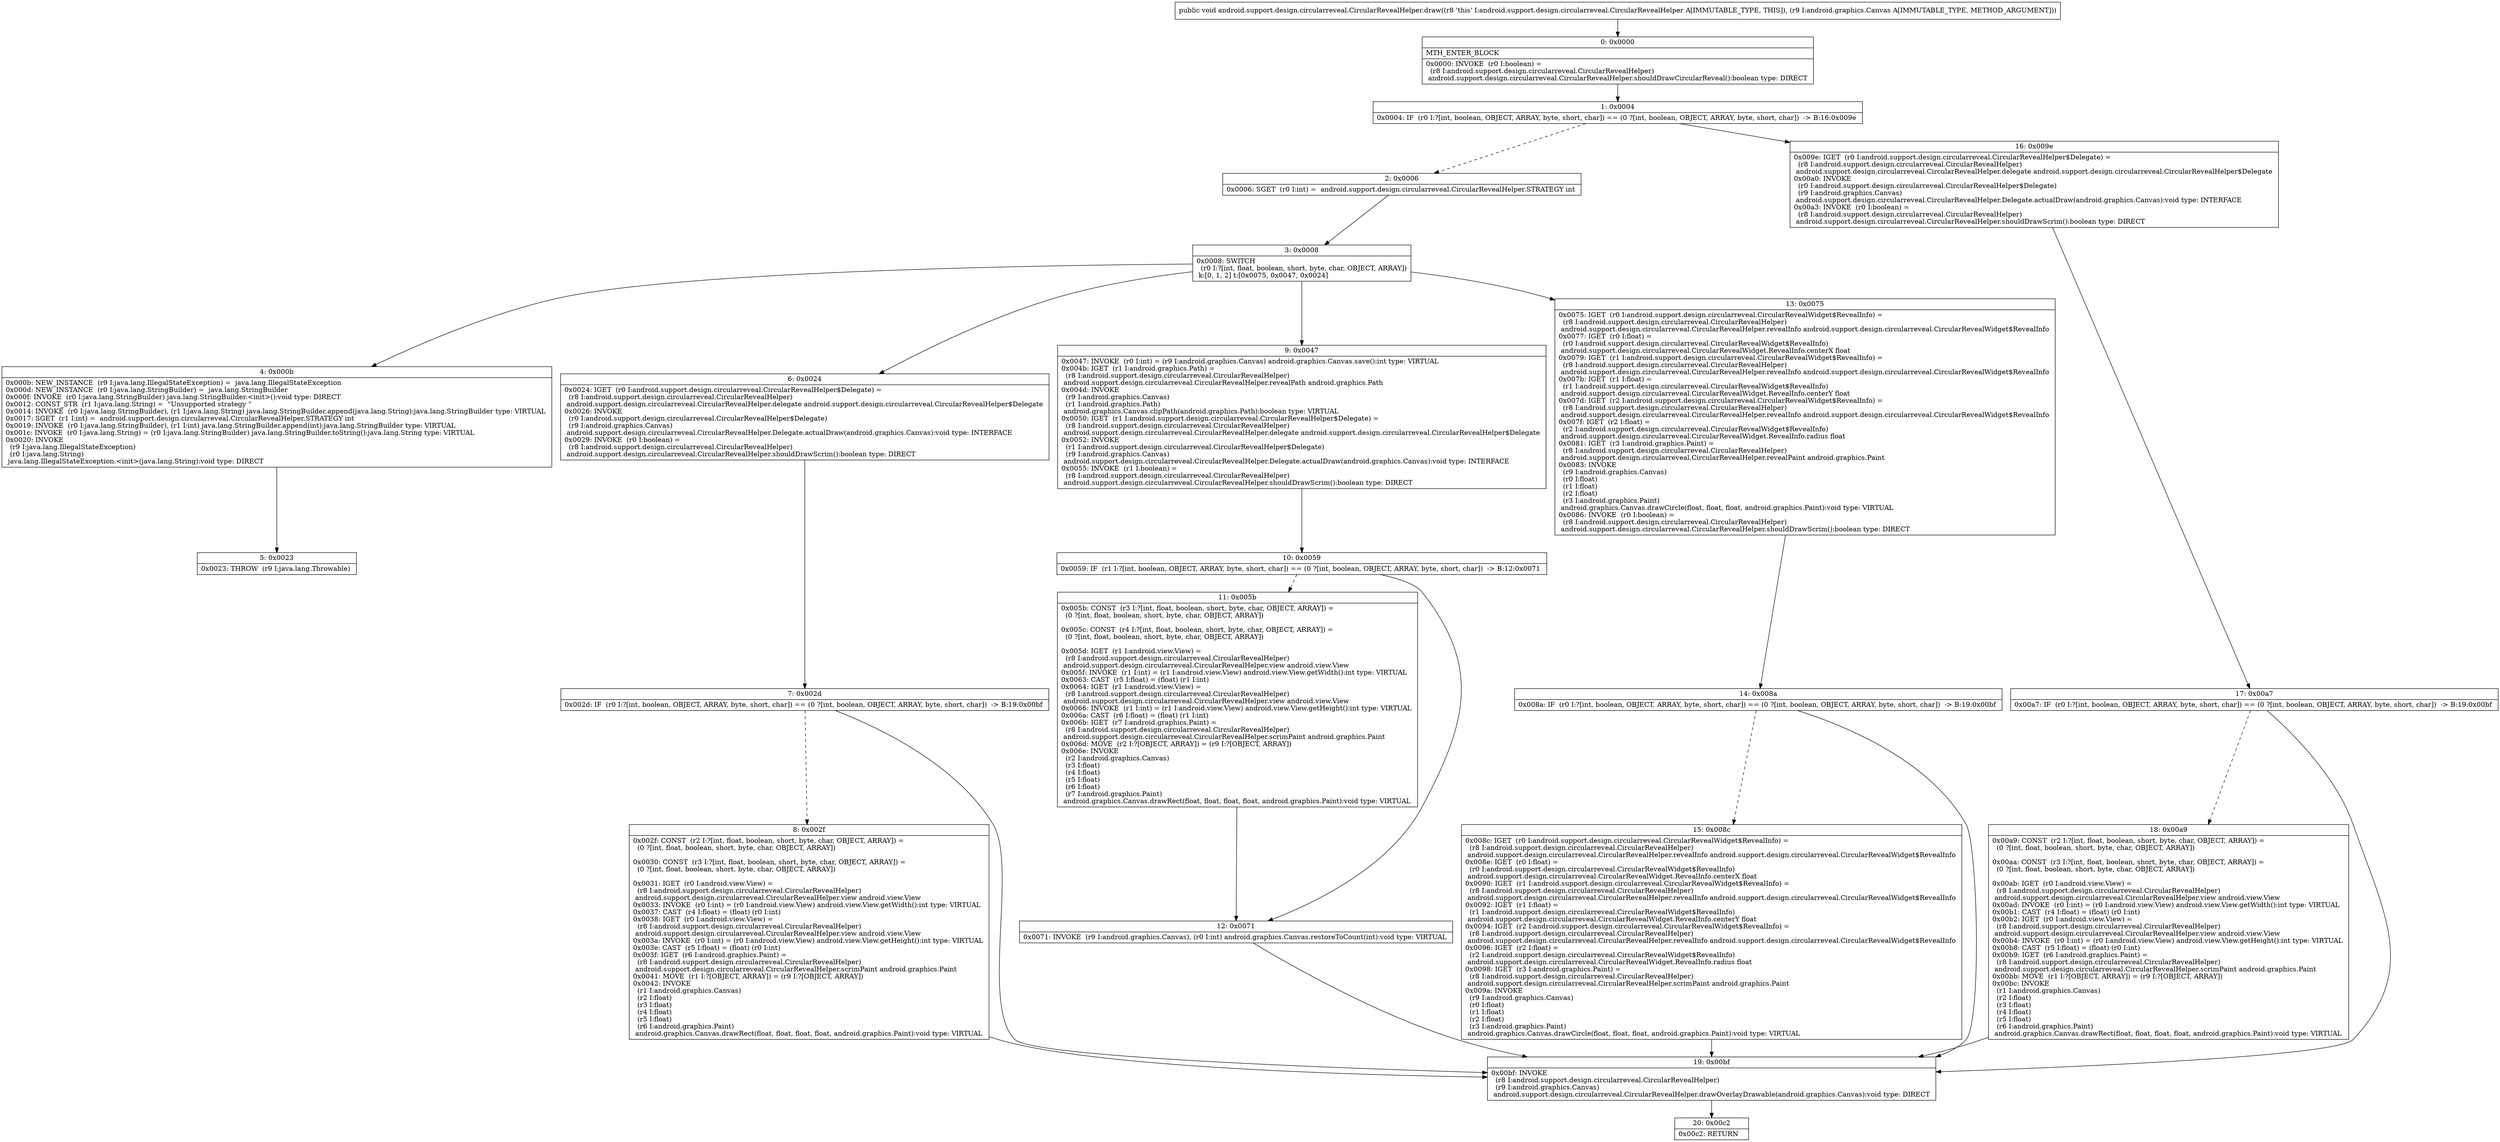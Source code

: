 digraph "CFG forandroid.support.design.circularreveal.CircularRevealHelper.draw(Landroid\/graphics\/Canvas;)V" {
Node_0 [shape=record,label="{0\:\ 0x0000|MTH_ENTER_BLOCK\l|0x0000: INVOKE  (r0 I:boolean) = \l  (r8 I:android.support.design.circularreveal.CircularRevealHelper)\l android.support.design.circularreveal.CircularRevealHelper.shouldDrawCircularReveal():boolean type: DIRECT \l}"];
Node_1 [shape=record,label="{1\:\ 0x0004|0x0004: IF  (r0 I:?[int, boolean, OBJECT, ARRAY, byte, short, char]) == (0 ?[int, boolean, OBJECT, ARRAY, byte, short, char])  \-\> B:16:0x009e \l}"];
Node_2 [shape=record,label="{2\:\ 0x0006|0x0006: SGET  (r0 I:int) =  android.support.design.circularreveal.CircularRevealHelper.STRATEGY int \l}"];
Node_3 [shape=record,label="{3\:\ 0x0008|0x0008: SWITCH  \l  (r0 I:?[int, float, boolean, short, byte, char, OBJECT, ARRAY])\l k:[0, 1, 2] t:[0x0075, 0x0047, 0x0024] \l}"];
Node_4 [shape=record,label="{4\:\ 0x000b|0x000b: NEW_INSTANCE  (r9 I:java.lang.IllegalStateException) =  java.lang.IllegalStateException \l0x000d: NEW_INSTANCE  (r0 I:java.lang.StringBuilder) =  java.lang.StringBuilder \l0x000f: INVOKE  (r0 I:java.lang.StringBuilder) java.lang.StringBuilder.\<init\>():void type: DIRECT \l0x0012: CONST_STR  (r1 I:java.lang.String) =  \"Unsupported strategy \" \l0x0014: INVOKE  (r0 I:java.lang.StringBuilder), (r1 I:java.lang.String) java.lang.StringBuilder.append(java.lang.String):java.lang.StringBuilder type: VIRTUAL \l0x0017: SGET  (r1 I:int) =  android.support.design.circularreveal.CircularRevealHelper.STRATEGY int \l0x0019: INVOKE  (r0 I:java.lang.StringBuilder), (r1 I:int) java.lang.StringBuilder.append(int):java.lang.StringBuilder type: VIRTUAL \l0x001c: INVOKE  (r0 I:java.lang.String) = (r0 I:java.lang.StringBuilder) java.lang.StringBuilder.toString():java.lang.String type: VIRTUAL \l0x0020: INVOKE  \l  (r9 I:java.lang.IllegalStateException)\l  (r0 I:java.lang.String)\l java.lang.IllegalStateException.\<init\>(java.lang.String):void type: DIRECT \l}"];
Node_5 [shape=record,label="{5\:\ 0x0023|0x0023: THROW  (r9 I:java.lang.Throwable) \l}"];
Node_6 [shape=record,label="{6\:\ 0x0024|0x0024: IGET  (r0 I:android.support.design.circularreveal.CircularRevealHelper$Delegate) = \l  (r8 I:android.support.design.circularreveal.CircularRevealHelper)\l android.support.design.circularreveal.CircularRevealHelper.delegate android.support.design.circularreveal.CircularRevealHelper$Delegate \l0x0026: INVOKE  \l  (r0 I:android.support.design.circularreveal.CircularRevealHelper$Delegate)\l  (r9 I:android.graphics.Canvas)\l android.support.design.circularreveal.CircularRevealHelper.Delegate.actualDraw(android.graphics.Canvas):void type: INTERFACE \l0x0029: INVOKE  (r0 I:boolean) = \l  (r8 I:android.support.design.circularreveal.CircularRevealHelper)\l android.support.design.circularreveal.CircularRevealHelper.shouldDrawScrim():boolean type: DIRECT \l}"];
Node_7 [shape=record,label="{7\:\ 0x002d|0x002d: IF  (r0 I:?[int, boolean, OBJECT, ARRAY, byte, short, char]) == (0 ?[int, boolean, OBJECT, ARRAY, byte, short, char])  \-\> B:19:0x00bf \l}"];
Node_8 [shape=record,label="{8\:\ 0x002f|0x002f: CONST  (r2 I:?[int, float, boolean, short, byte, char, OBJECT, ARRAY]) = \l  (0 ?[int, float, boolean, short, byte, char, OBJECT, ARRAY])\l \l0x0030: CONST  (r3 I:?[int, float, boolean, short, byte, char, OBJECT, ARRAY]) = \l  (0 ?[int, float, boolean, short, byte, char, OBJECT, ARRAY])\l \l0x0031: IGET  (r0 I:android.view.View) = \l  (r8 I:android.support.design.circularreveal.CircularRevealHelper)\l android.support.design.circularreveal.CircularRevealHelper.view android.view.View \l0x0033: INVOKE  (r0 I:int) = (r0 I:android.view.View) android.view.View.getWidth():int type: VIRTUAL \l0x0037: CAST  (r4 I:float) = (float) (r0 I:int) \l0x0038: IGET  (r0 I:android.view.View) = \l  (r8 I:android.support.design.circularreveal.CircularRevealHelper)\l android.support.design.circularreveal.CircularRevealHelper.view android.view.View \l0x003a: INVOKE  (r0 I:int) = (r0 I:android.view.View) android.view.View.getHeight():int type: VIRTUAL \l0x003e: CAST  (r5 I:float) = (float) (r0 I:int) \l0x003f: IGET  (r6 I:android.graphics.Paint) = \l  (r8 I:android.support.design.circularreveal.CircularRevealHelper)\l android.support.design.circularreveal.CircularRevealHelper.scrimPaint android.graphics.Paint \l0x0041: MOVE  (r1 I:?[OBJECT, ARRAY]) = (r9 I:?[OBJECT, ARRAY]) \l0x0042: INVOKE  \l  (r1 I:android.graphics.Canvas)\l  (r2 I:float)\l  (r3 I:float)\l  (r4 I:float)\l  (r5 I:float)\l  (r6 I:android.graphics.Paint)\l android.graphics.Canvas.drawRect(float, float, float, float, android.graphics.Paint):void type: VIRTUAL \l}"];
Node_9 [shape=record,label="{9\:\ 0x0047|0x0047: INVOKE  (r0 I:int) = (r9 I:android.graphics.Canvas) android.graphics.Canvas.save():int type: VIRTUAL \l0x004b: IGET  (r1 I:android.graphics.Path) = \l  (r8 I:android.support.design.circularreveal.CircularRevealHelper)\l android.support.design.circularreveal.CircularRevealHelper.revealPath android.graphics.Path \l0x004d: INVOKE  \l  (r9 I:android.graphics.Canvas)\l  (r1 I:android.graphics.Path)\l android.graphics.Canvas.clipPath(android.graphics.Path):boolean type: VIRTUAL \l0x0050: IGET  (r1 I:android.support.design.circularreveal.CircularRevealHelper$Delegate) = \l  (r8 I:android.support.design.circularreveal.CircularRevealHelper)\l android.support.design.circularreveal.CircularRevealHelper.delegate android.support.design.circularreveal.CircularRevealHelper$Delegate \l0x0052: INVOKE  \l  (r1 I:android.support.design.circularreveal.CircularRevealHelper$Delegate)\l  (r9 I:android.graphics.Canvas)\l android.support.design.circularreveal.CircularRevealHelper.Delegate.actualDraw(android.graphics.Canvas):void type: INTERFACE \l0x0055: INVOKE  (r1 I:boolean) = \l  (r8 I:android.support.design.circularreveal.CircularRevealHelper)\l android.support.design.circularreveal.CircularRevealHelper.shouldDrawScrim():boolean type: DIRECT \l}"];
Node_10 [shape=record,label="{10\:\ 0x0059|0x0059: IF  (r1 I:?[int, boolean, OBJECT, ARRAY, byte, short, char]) == (0 ?[int, boolean, OBJECT, ARRAY, byte, short, char])  \-\> B:12:0x0071 \l}"];
Node_11 [shape=record,label="{11\:\ 0x005b|0x005b: CONST  (r3 I:?[int, float, boolean, short, byte, char, OBJECT, ARRAY]) = \l  (0 ?[int, float, boolean, short, byte, char, OBJECT, ARRAY])\l \l0x005c: CONST  (r4 I:?[int, float, boolean, short, byte, char, OBJECT, ARRAY]) = \l  (0 ?[int, float, boolean, short, byte, char, OBJECT, ARRAY])\l \l0x005d: IGET  (r1 I:android.view.View) = \l  (r8 I:android.support.design.circularreveal.CircularRevealHelper)\l android.support.design.circularreveal.CircularRevealHelper.view android.view.View \l0x005f: INVOKE  (r1 I:int) = (r1 I:android.view.View) android.view.View.getWidth():int type: VIRTUAL \l0x0063: CAST  (r5 I:float) = (float) (r1 I:int) \l0x0064: IGET  (r1 I:android.view.View) = \l  (r8 I:android.support.design.circularreveal.CircularRevealHelper)\l android.support.design.circularreveal.CircularRevealHelper.view android.view.View \l0x0066: INVOKE  (r1 I:int) = (r1 I:android.view.View) android.view.View.getHeight():int type: VIRTUAL \l0x006a: CAST  (r6 I:float) = (float) (r1 I:int) \l0x006b: IGET  (r7 I:android.graphics.Paint) = \l  (r8 I:android.support.design.circularreveal.CircularRevealHelper)\l android.support.design.circularreveal.CircularRevealHelper.scrimPaint android.graphics.Paint \l0x006d: MOVE  (r2 I:?[OBJECT, ARRAY]) = (r9 I:?[OBJECT, ARRAY]) \l0x006e: INVOKE  \l  (r2 I:android.graphics.Canvas)\l  (r3 I:float)\l  (r4 I:float)\l  (r5 I:float)\l  (r6 I:float)\l  (r7 I:android.graphics.Paint)\l android.graphics.Canvas.drawRect(float, float, float, float, android.graphics.Paint):void type: VIRTUAL \l}"];
Node_12 [shape=record,label="{12\:\ 0x0071|0x0071: INVOKE  (r9 I:android.graphics.Canvas), (r0 I:int) android.graphics.Canvas.restoreToCount(int):void type: VIRTUAL \l}"];
Node_13 [shape=record,label="{13\:\ 0x0075|0x0075: IGET  (r0 I:android.support.design.circularreveal.CircularRevealWidget$RevealInfo) = \l  (r8 I:android.support.design.circularreveal.CircularRevealHelper)\l android.support.design.circularreveal.CircularRevealHelper.revealInfo android.support.design.circularreveal.CircularRevealWidget$RevealInfo \l0x0077: IGET  (r0 I:float) = \l  (r0 I:android.support.design.circularreveal.CircularRevealWidget$RevealInfo)\l android.support.design.circularreveal.CircularRevealWidget.RevealInfo.centerX float \l0x0079: IGET  (r1 I:android.support.design.circularreveal.CircularRevealWidget$RevealInfo) = \l  (r8 I:android.support.design.circularreveal.CircularRevealHelper)\l android.support.design.circularreveal.CircularRevealHelper.revealInfo android.support.design.circularreveal.CircularRevealWidget$RevealInfo \l0x007b: IGET  (r1 I:float) = \l  (r1 I:android.support.design.circularreveal.CircularRevealWidget$RevealInfo)\l android.support.design.circularreveal.CircularRevealWidget.RevealInfo.centerY float \l0x007d: IGET  (r2 I:android.support.design.circularreveal.CircularRevealWidget$RevealInfo) = \l  (r8 I:android.support.design.circularreveal.CircularRevealHelper)\l android.support.design.circularreveal.CircularRevealHelper.revealInfo android.support.design.circularreveal.CircularRevealWidget$RevealInfo \l0x007f: IGET  (r2 I:float) = \l  (r2 I:android.support.design.circularreveal.CircularRevealWidget$RevealInfo)\l android.support.design.circularreveal.CircularRevealWidget.RevealInfo.radius float \l0x0081: IGET  (r3 I:android.graphics.Paint) = \l  (r8 I:android.support.design.circularreveal.CircularRevealHelper)\l android.support.design.circularreveal.CircularRevealHelper.revealPaint android.graphics.Paint \l0x0083: INVOKE  \l  (r9 I:android.graphics.Canvas)\l  (r0 I:float)\l  (r1 I:float)\l  (r2 I:float)\l  (r3 I:android.graphics.Paint)\l android.graphics.Canvas.drawCircle(float, float, float, android.graphics.Paint):void type: VIRTUAL \l0x0086: INVOKE  (r0 I:boolean) = \l  (r8 I:android.support.design.circularreveal.CircularRevealHelper)\l android.support.design.circularreveal.CircularRevealHelper.shouldDrawScrim():boolean type: DIRECT \l}"];
Node_14 [shape=record,label="{14\:\ 0x008a|0x008a: IF  (r0 I:?[int, boolean, OBJECT, ARRAY, byte, short, char]) == (0 ?[int, boolean, OBJECT, ARRAY, byte, short, char])  \-\> B:19:0x00bf \l}"];
Node_15 [shape=record,label="{15\:\ 0x008c|0x008c: IGET  (r0 I:android.support.design.circularreveal.CircularRevealWidget$RevealInfo) = \l  (r8 I:android.support.design.circularreveal.CircularRevealHelper)\l android.support.design.circularreveal.CircularRevealHelper.revealInfo android.support.design.circularreveal.CircularRevealWidget$RevealInfo \l0x008e: IGET  (r0 I:float) = \l  (r0 I:android.support.design.circularreveal.CircularRevealWidget$RevealInfo)\l android.support.design.circularreveal.CircularRevealWidget.RevealInfo.centerX float \l0x0090: IGET  (r1 I:android.support.design.circularreveal.CircularRevealWidget$RevealInfo) = \l  (r8 I:android.support.design.circularreveal.CircularRevealHelper)\l android.support.design.circularreveal.CircularRevealHelper.revealInfo android.support.design.circularreveal.CircularRevealWidget$RevealInfo \l0x0092: IGET  (r1 I:float) = \l  (r1 I:android.support.design.circularreveal.CircularRevealWidget$RevealInfo)\l android.support.design.circularreveal.CircularRevealWidget.RevealInfo.centerY float \l0x0094: IGET  (r2 I:android.support.design.circularreveal.CircularRevealWidget$RevealInfo) = \l  (r8 I:android.support.design.circularreveal.CircularRevealHelper)\l android.support.design.circularreveal.CircularRevealHelper.revealInfo android.support.design.circularreveal.CircularRevealWidget$RevealInfo \l0x0096: IGET  (r2 I:float) = \l  (r2 I:android.support.design.circularreveal.CircularRevealWidget$RevealInfo)\l android.support.design.circularreveal.CircularRevealWidget.RevealInfo.radius float \l0x0098: IGET  (r3 I:android.graphics.Paint) = \l  (r8 I:android.support.design.circularreveal.CircularRevealHelper)\l android.support.design.circularreveal.CircularRevealHelper.scrimPaint android.graphics.Paint \l0x009a: INVOKE  \l  (r9 I:android.graphics.Canvas)\l  (r0 I:float)\l  (r1 I:float)\l  (r2 I:float)\l  (r3 I:android.graphics.Paint)\l android.graphics.Canvas.drawCircle(float, float, float, android.graphics.Paint):void type: VIRTUAL \l}"];
Node_16 [shape=record,label="{16\:\ 0x009e|0x009e: IGET  (r0 I:android.support.design.circularreveal.CircularRevealHelper$Delegate) = \l  (r8 I:android.support.design.circularreveal.CircularRevealHelper)\l android.support.design.circularreveal.CircularRevealHelper.delegate android.support.design.circularreveal.CircularRevealHelper$Delegate \l0x00a0: INVOKE  \l  (r0 I:android.support.design.circularreveal.CircularRevealHelper$Delegate)\l  (r9 I:android.graphics.Canvas)\l android.support.design.circularreveal.CircularRevealHelper.Delegate.actualDraw(android.graphics.Canvas):void type: INTERFACE \l0x00a3: INVOKE  (r0 I:boolean) = \l  (r8 I:android.support.design.circularreveal.CircularRevealHelper)\l android.support.design.circularreveal.CircularRevealHelper.shouldDrawScrim():boolean type: DIRECT \l}"];
Node_17 [shape=record,label="{17\:\ 0x00a7|0x00a7: IF  (r0 I:?[int, boolean, OBJECT, ARRAY, byte, short, char]) == (0 ?[int, boolean, OBJECT, ARRAY, byte, short, char])  \-\> B:19:0x00bf \l}"];
Node_18 [shape=record,label="{18\:\ 0x00a9|0x00a9: CONST  (r2 I:?[int, float, boolean, short, byte, char, OBJECT, ARRAY]) = \l  (0 ?[int, float, boolean, short, byte, char, OBJECT, ARRAY])\l \l0x00aa: CONST  (r3 I:?[int, float, boolean, short, byte, char, OBJECT, ARRAY]) = \l  (0 ?[int, float, boolean, short, byte, char, OBJECT, ARRAY])\l \l0x00ab: IGET  (r0 I:android.view.View) = \l  (r8 I:android.support.design.circularreveal.CircularRevealHelper)\l android.support.design.circularreveal.CircularRevealHelper.view android.view.View \l0x00ad: INVOKE  (r0 I:int) = (r0 I:android.view.View) android.view.View.getWidth():int type: VIRTUAL \l0x00b1: CAST  (r4 I:float) = (float) (r0 I:int) \l0x00b2: IGET  (r0 I:android.view.View) = \l  (r8 I:android.support.design.circularreveal.CircularRevealHelper)\l android.support.design.circularreveal.CircularRevealHelper.view android.view.View \l0x00b4: INVOKE  (r0 I:int) = (r0 I:android.view.View) android.view.View.getHeight():int type: VIRTUAL \l0x00b8: CAST  (r5 I:float) = (float) (r0 I:int) \l0x00b9: IGET  (r6 I:android.graphics.Paint) = \l  (r8 I:android.support.design.circularreveal.CircularRevealHelper)\l android.support.design.circularreveal.CircularRevealHelper.scrimPaint android.graphics.Paint \l0x00bb: MOVE  (r1 I:?[OBJECT, ARRAY]) = (r9 I:?[OBJECT, ARRAY]) \l0x00bc: INVOKE  \l  (r1 I:android.graphics.Canvas)\l  (r2 I:float)\l  (r3 I:float)\l  (r4 I:float)\l  (r5 I:float)\l  (r6 I:android.graphics.Paint)\l android.graphics.Canvas.drawRect(float, float, float, float, android.graphics.Paint):void type: VIRTUAL \l}"];
Node_19 [shape=record,label="{19\:\ 0x00bf|0x00bf: INVOKE  \l  (r8 I:android.support.design.circularreveal.CircularRevealHelper)\l  (r9 I:android.graphics.Canvas)\l android.support.design.circularreveal.CircularRevealHelper.drawOverlayDrawable(android.graphics.Canvas):void type: DIRECT \l}"];
Node_20 [shape=record,label="{20\:\ 0x00c2|0x00c2: RETURN   \l}"];
MethodNode[shape=record,label="{public void android.support.design.circularreveal.CircularRevealHelper.draw((r8 'this' I:android.support.design.circularreveal.CircularRevealHelper A[IMMUTABLE_TYPE, THIS]), (r9 I:android.graphics.Canvas A[IMMUTABLE_TYPE, METHOD_ARGUMENT])) }"];
MethodNode -> Node_0;
Node_0 -> Node_1;
Node_1 -> Node_2[style=dashed];
Node_1 -> Node_16;
Node_2 -> Node_3;
Node_3 -> Node_4;
Node_3 -> Node_6;
Node_3 -> Node_9;
Node_3 -> Node_13;
Node_4 -> Node_5;
Node_6 -> Node_7;
Node_7 -> Node_8[style=dashed];
Node_7 -> Node_19;
Node_8 -> Node_19;
Node_9 -> Node_10;
Node_10 -> Node_11[style=dashed];
Node_10 -> Node_12;
Node_11 -> Node_12;
Node_12 -> Node_19;
Node_13 -> Node_14;
Node_14 -> Node_15[style=dashed];
Node_14 -> Node_19;
Node_15 -> Node_19;
Node_16 -> Node_17;
Node_17 -> Node_18[style=dashed];
Node_17 -> Node_19;
Node_18 -> Node_19;
Node_19 -> Node_20;
}

